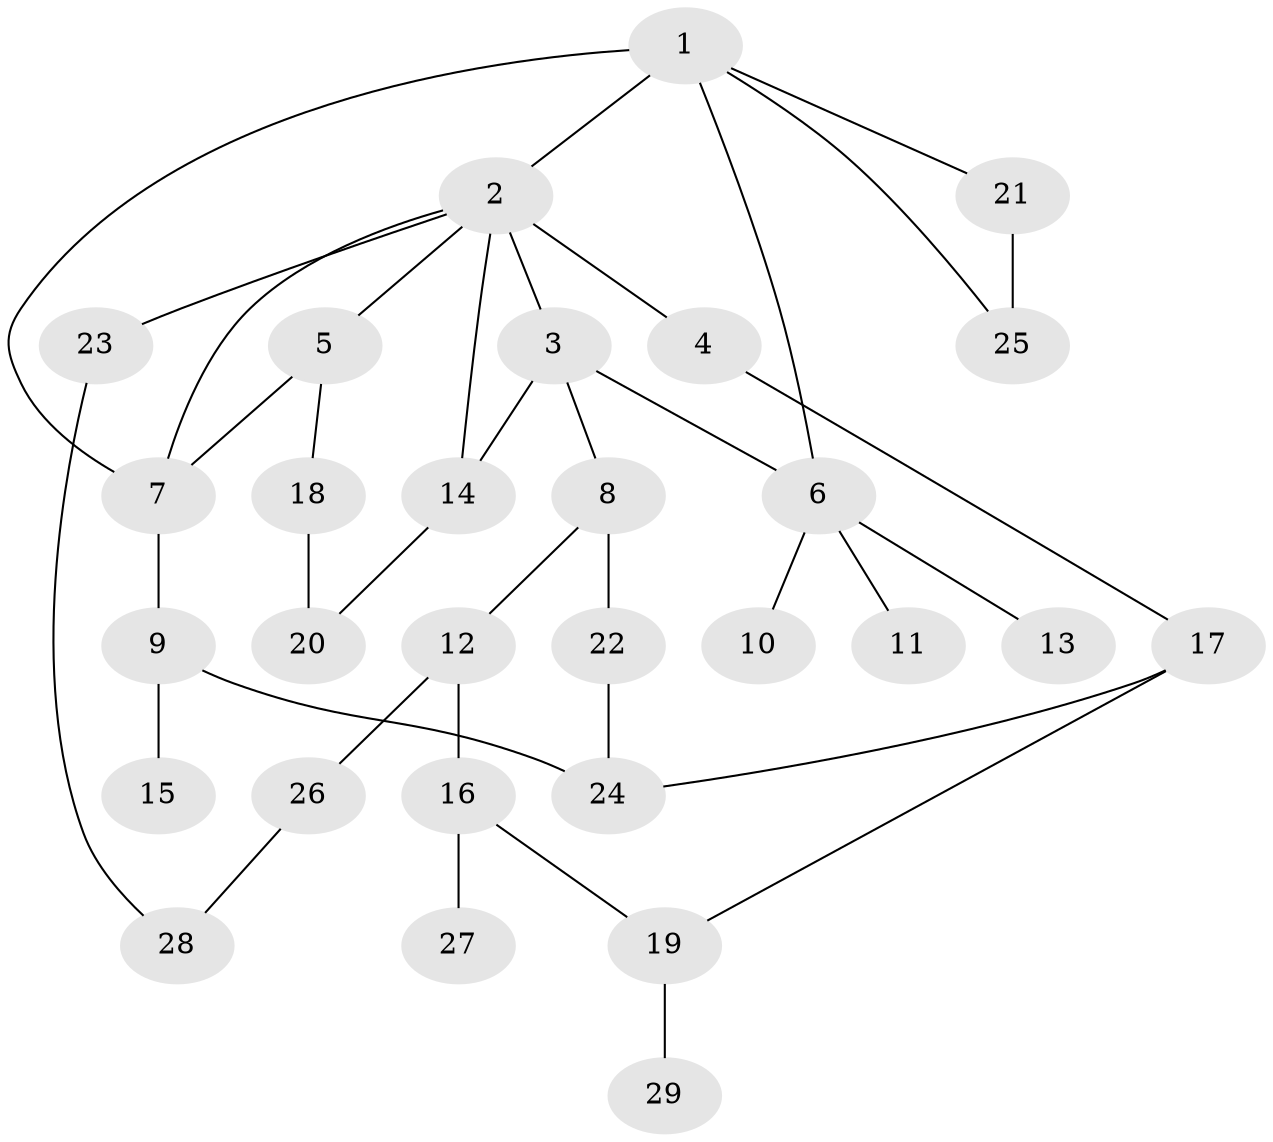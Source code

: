 // original degree distribution, {5: 0.017241379310344827, 6: 0.034482758620689655, 4: 0.13793103448275862, 3: 0.20689655172413793, 1: 0.29310344827586204, 2: 0.3103448275862069}
// Generated by graph-tools (version 1.1) at 2025/34/03/09/25 02:34:13]
// undirected, 29 vertices, 38 edges
graph export_dot {
graph [start="1"]
  node [color=gray90,style=filled];
  1;
  2;
  3;
  4;
  5;
  6;
  7;
  8;
  9;
  10;
  11;
  12;
  13;
  14;
  15;
  16;
  17;
  18;
  19;
  20;
  21;
  22;
  23;
  24;
  25;
  26;
  27;
  28;
  29;
  1 -- 2 [weight=2.0];
  1 -- 6 [weight=1.0];
  1 -- 7 [weight=1.0];
  1 -- 21 [weight=1.0];
  1 -- 25 [weight=1.0];
  2 -- 3 [weight=1.0];
  2 -- 4 [weight=1.0];
  2 -- 5 [weight=1.0];
  2 -- 7 [weight=1.0];
  2 -- 14 [weight=1.0];
  2 -- 23 [weight=1.0];
  3 -- 6 [weight=1.0];
  3 -- 8 [weight=1.0];
  3 -- 14 [weight=1.0];
  4 -- 17 [weight=1.0];
  5 -- 7 [weight=1.0];
  5 -- 18 [weight=1.0];
  6 -- 10 [weight=1.0];
  6 -- 11 [weight=1.0];
  6 -- 13 [weight=1.0];
  7 -- 9 [weight=1.0];
  8 -- 12 [weight=1.0];
  8 -- 22 [weight=1.0];
  9 -- 15 [weight=1.0];
  9 -- 24 [weight=1.0];
  12 -- 16 [weight=1.0];
  12 -- 26 [weight=1.0];
  14 -- 20 [weight=1.0];
  16 -- 19 [weight=1.0];
  16 -- 27 [weight=1.0];
  17 -- 19 [weight=1.0];
  17 -- 24 [weight=1.0];
  18 -- 20 [weight=1.0];
  19 -- 29 [weight=1.0];
  21 -- 25 [weight=2.0];
  22 -- 24 [weight=1.0];
  23 -- 28 [weight=1.0];
  26 -- 28 [weight=1.0];
}
